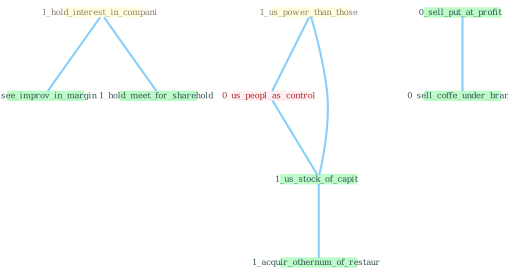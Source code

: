 Graph G{ 
    node
    [shape=polygon,style=filled,width=.5,height=.06,color="#BDFCC9",fixedsize=true,fontsize=4,
    fontcolor="#2f4f4f"];
    {node
    [color="#ffffe0", fontcolor="#8b7d6b"] "1_hold_interest_in_compani " "1_us_power_than_those "}
{node [color="#fff0f5", fontcolor="#b22222"] "0_us_peopl_as_control "}
edge [color="#B0E2FF"];

	"1_hold_interest_in_compani " -- "1_see_improv_in_margin " [w="1", color="#87cefa" ];
	"1_hold_interest_in_compani " -- "1_hold_meet_for_sharehold " [w="1", color="#87cefa" ];
	"1_us_power_than_those " -- "0_us_peopl_as_control " [w="1", color="#87cefa" ];
	"1_us_power_than_those " -- "1_us_stock_of_capit " [w="1", color="#87cefa" ];
	"0_us_peopl_as_control " -- "1_us_stock_of_capit " [w="1", color="#87cefa" ];
	"0_sell_put_at_profit " -- "0_sell_coffe_under_brand " [w="1", color="#87cefa" ];
	"1_us_stock_of_capit " -- "1_acquir_othernum_of_restaur " [w="1", color="#87cefa" ];
}